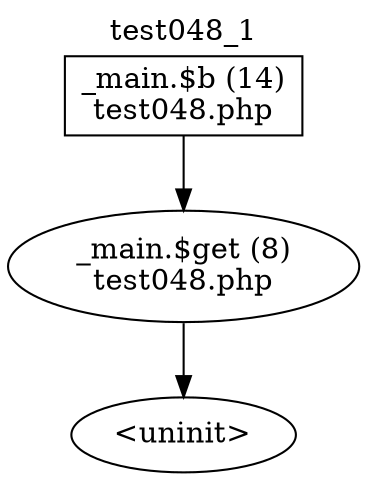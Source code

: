 digraph cfg {
  label="test048_1";
  labelloc=t;
  n1 [shape=box, label="_main.$b (14)\ntest048.php"];
  n2 [shape=ellipse, label="_main.$get (8)\ntest048.php"];
  n3 [shape=ellipse, label="<uninit>"];
  n1 -> n2;
  n2 -> n3;
}
